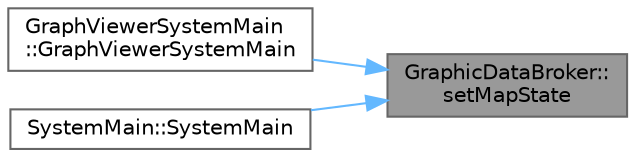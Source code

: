 digraph "GraphicDataBroker::setMapState"
{
 // LATEX_PDF_SIZE
  bgcolor="transparent";
  edge [fontname=Helvetica,fontsize=10,labelfontname=Helvetica,labelfontsize=10];
  node [fontname=Helvetica,fontsize=10,shape=box,height=0.2,width=0.4];
  rankdir="RL";
  Node1 [id="Node000001",label="GraphicDataBroker::\lsetMapState",height=0.2,width=0.4,color="gray40", fillcolor="grey60", style="filled", fontcolor="black",tooltip=" "];
  Node1 -> Node2 [id="edge1_Node000001_Node000002",dir="back",color="steelblue1",style="solid",tooltip=" "];
  Node2 [id="Node000002",label="GraphViewerSystemMain\l::GraphViewerSystemMain",height=0.2,width=0.4,color="grey40", fillcolor="white", style="filled",URL="$class_graph_viewer_system_main.html#acae9d5b6cff5ee1196fd9d017ac922ab",tooltip=" "];
  Node1 -> Node3 [id="edge2_Node000001_Node000003",dir="back",color="steelblue1",style="solid",tooltip=" "];
  Node3 [id="Node000003",label="SystemMain::SystemMain",height=0.2,width=0.4,color="grey40", fillcolor="white", style="filled",URL="$class_system_main.html#a3bb8ba71831ef95ef84889591c1e6610",tooltip=" "];
}
